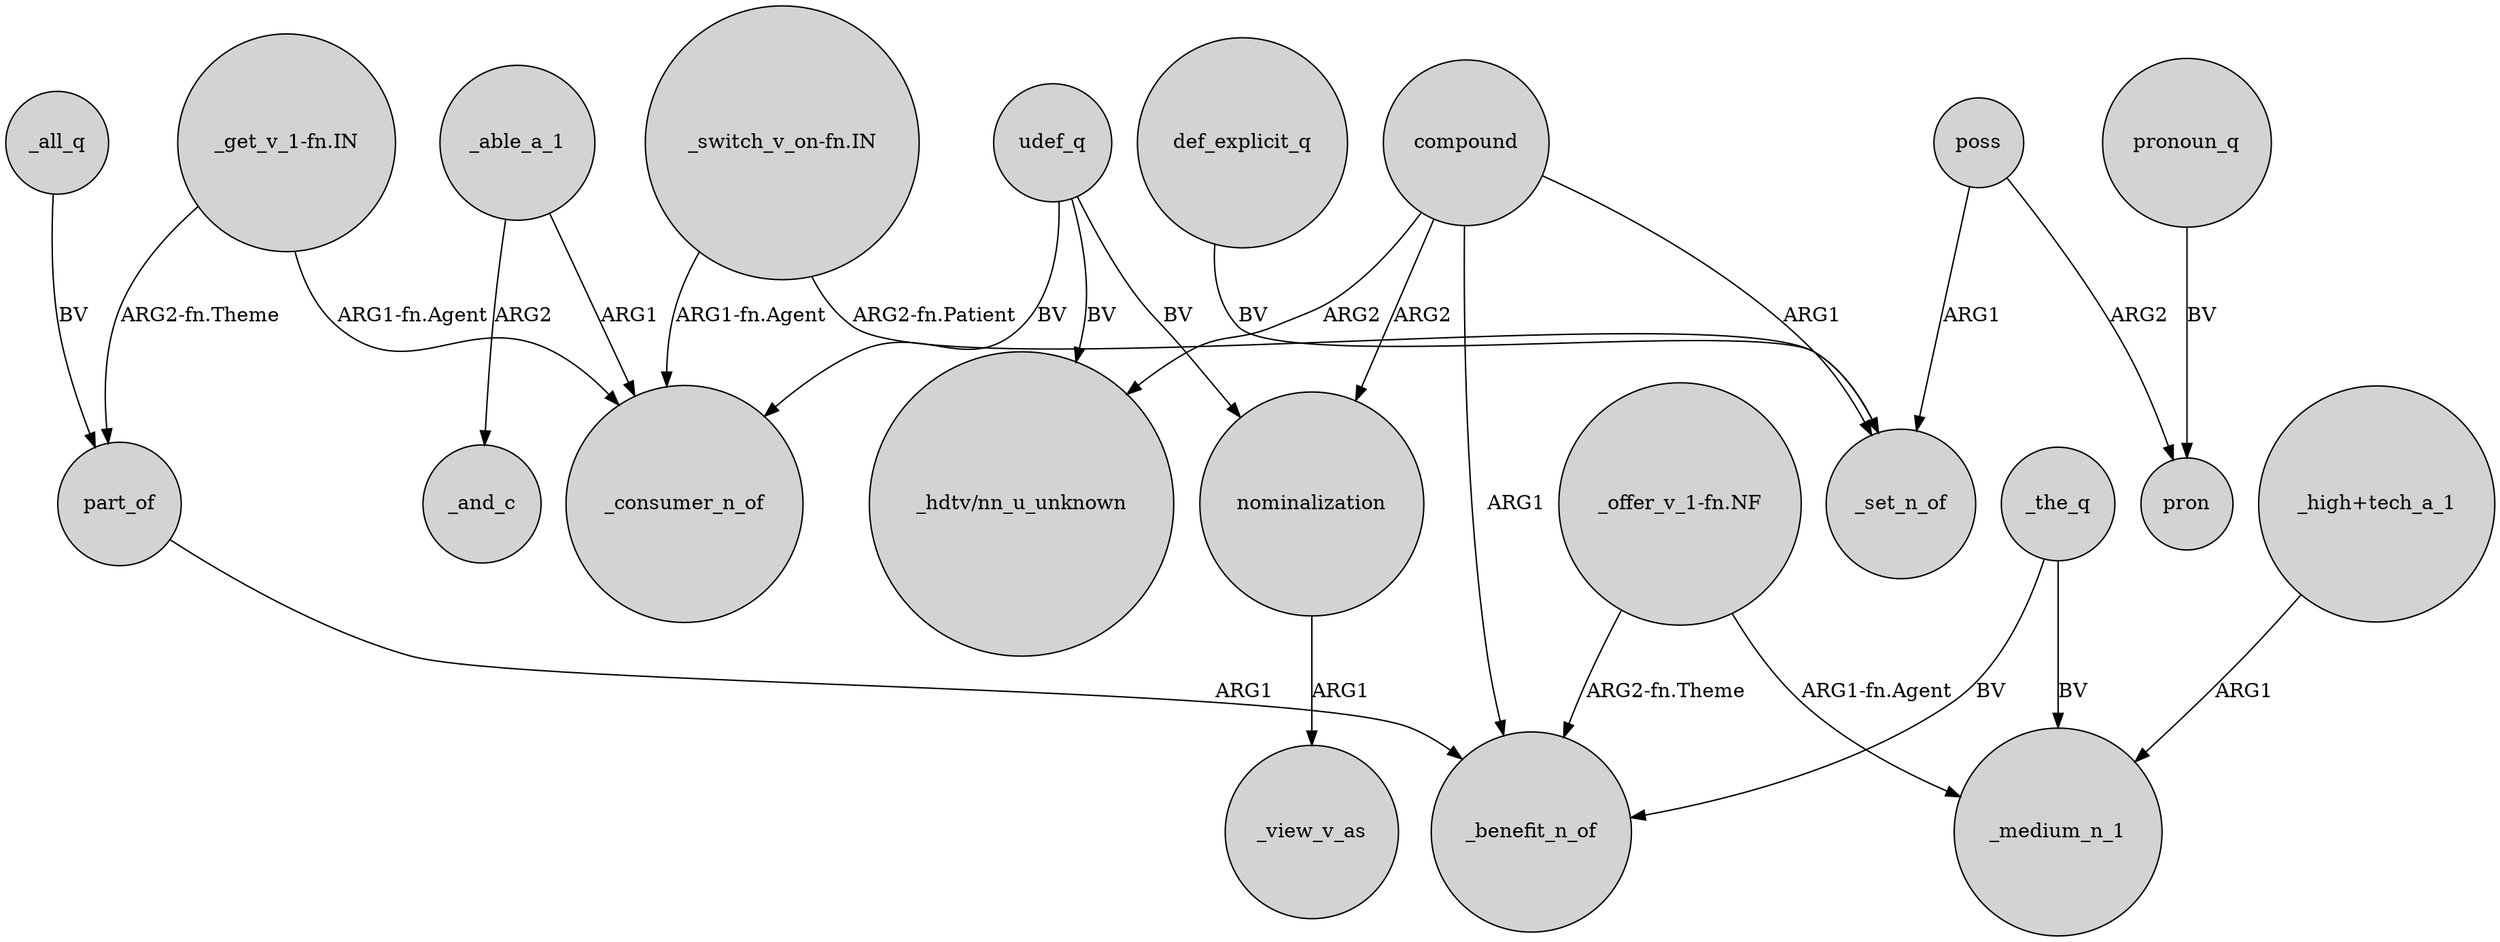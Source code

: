 digraph {
	node [shape=circle style=filled]
	_the_q -> _benefit_n_of [label=BV]
	poss -> pron [label=ARG2]
	_all_q -> part_of [label=BV]
	_able_a_1 -> _and_c [label=ARG2]
	"_switch_v_on-fn.IN" -> _set_n_of [label="ARG2-fn.Patient"]
	poss -> _set_n_of [label=ARG1]
	compound -> _set_n_of [label=ARG1]
	compound -> nominalization [label=ARG2]
	_able_a_1 -> _consumer_n_of [label=ARG1]
	udef_q -> "_hdtv/nn_u_unknown" [label=BV]
	"_offer_v_1-fn.NF" -> _benefit_n_of [label="ARG2-fn.Theme"]
	pronoun_q -> pron [label=BV]
	_the_q -> _medium_n_1 [label=BV]
	"_get_v_1-fn.IN" -> part_of [label="ARG2-fn.Theme"]
	part_of -> _benefit_n_of [label=ARG1]
	"_switch_v_on-fn.IN" -> _consumer_n_of [label="ARG1-fn.Agent"]
	udef_q -> _consumer_n_of [label=BV]
	udef_q -> nominalization [label=BV]
	compound -> _benefit_n_of [label=ARG1]
	"_get_v_1-fn.IN" -> _consumer_n_of [label="ARG1-fn.Agent"]
	nominalization -> _view_v_as [label=ARG1]
	"_offer_v_1-fn.NF" -> _medium_n_1 [label="ARG1-fn.Agent"]
	def_explicit_q -> _set_n_of [label=BV]
	"_high+tech_a_1" -> _medium_n_1 [label=ARG1]
	compound -> "_hdtv/nn_u_unknown" [label=ARG2]
}
